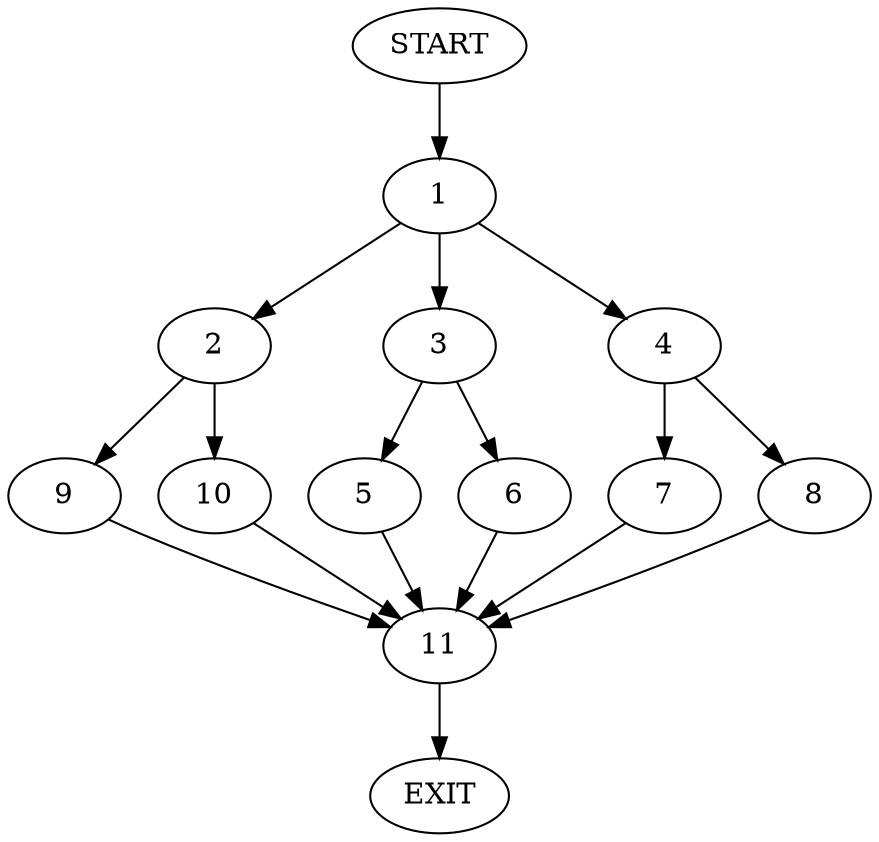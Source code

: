 digraph {
0 [label="START"]
12 [label="EXIT"]
0 -> 1
1 -> 2
1 -> 3
1 -> 4
3 -> 5
3 -> 6
4 -> 7
4 -> 8
2 -> 9
2 -> 10
5 -> 11
6 -> 11
11 -> 12
10 -> 11
9 -> 11
8 -> 11
7 -> 11
}
